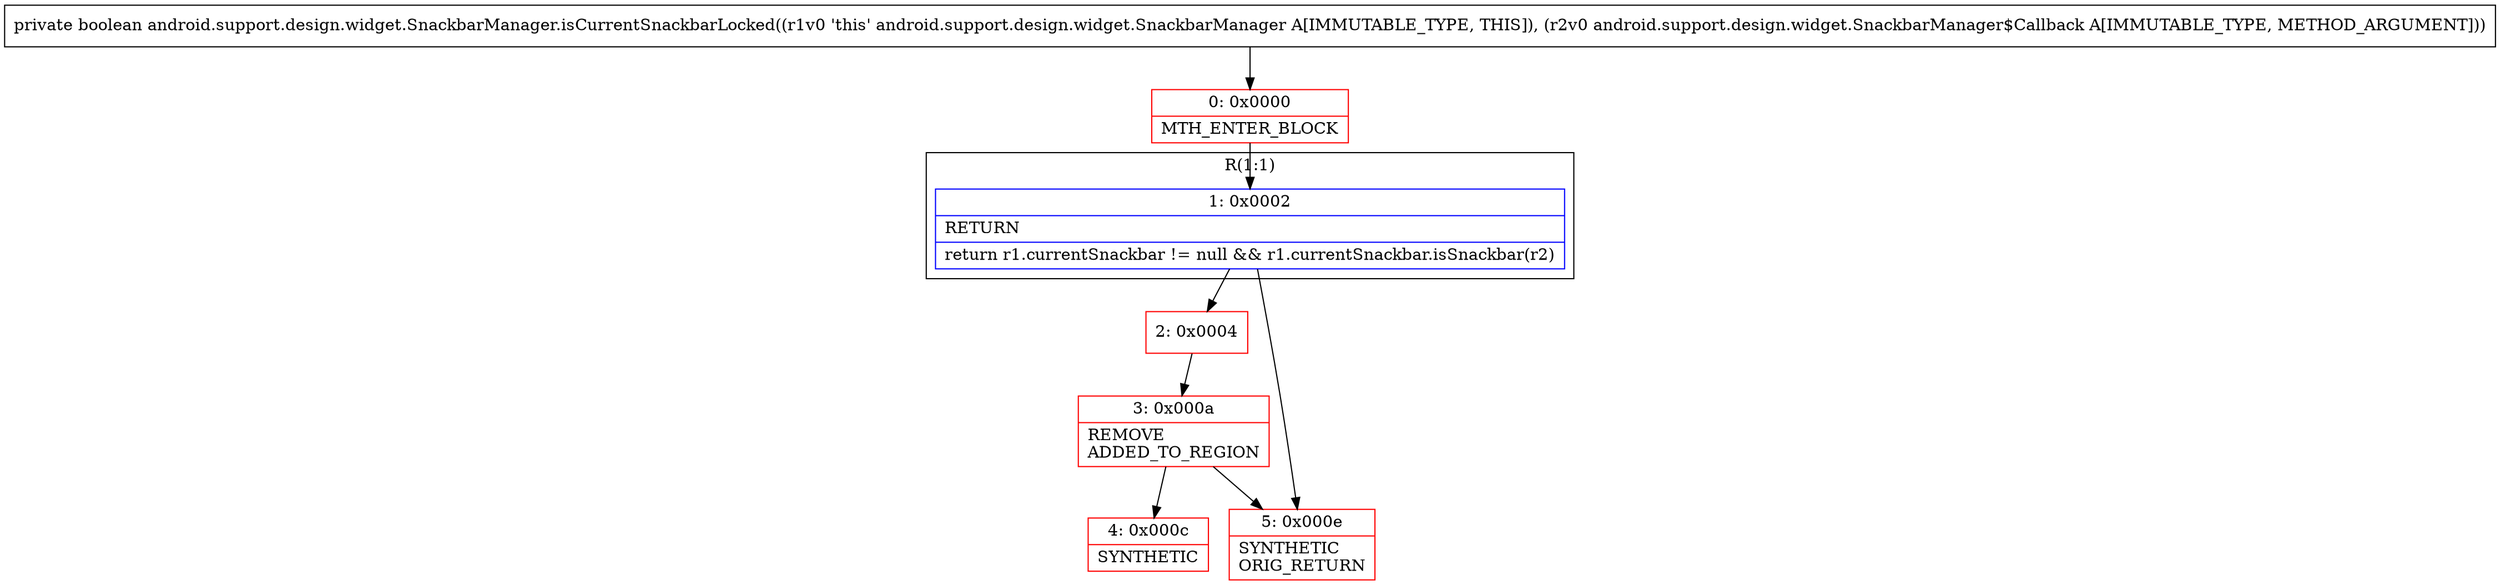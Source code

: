 digraph "CFG forandroid.support.design.widget.SnackbarManager.isCurrentSnackbarLocked(Landroid\/support\/design\/widget\/SnackbarManager$Callback;)Z" {
subgraph cluster_Region_981188824 {
label = "R(1:1)";
node [shape=record,color=blue];
Node_1 [shape=record,label="{1\:\ 0x0002|RETURN\l|return r1.currentSnackbar != null && r1.currentSnackbar.isSnackbar(r2)\l}"];
}
Node_0 [shape=record,color=red,label="{0\:\ 0x0000|MTH_ENTER_BLOCK\l}"];
Node_2 [shape=record,color=red,label="{2\:\ 0x0004}"];
Node_3 [shape=record,color=red,label="{3\:\ 0x000a|REMOVE\lADDED_TO_REGION\l}"];
Node_4 [shape=record,color=red,label="{4\:\ 0x000c|SYNTHETIC\l}"];
Node_5 [shape=record,color=red,label="{5\:\ 0x000e|SYNTHETIC\lORIG_RETURN\l}"];
MethodNode[shape=record,label="{private boolean android.support.design.widget.SnackbarManager.isCurrentSnackbarLocked((r1v0 'this' android.support.design.widget.SnackbarManager A[IMMUTABLE_TYPE, THIS]), (r2v0 android.support.design.widget.SnackbarManager$Callback A[IMMUTABLE_TYPE, METHOD_ARGUMENT])) }"];
MethodNode -> Node_0;
Node_1 -> Node_2;
Node_1 -> Node_5;
Node_0 -> Node_1;
Node_2 -> Node_3;
Node_3 -> Node_4;
Node_3 -> Node_5;
}

